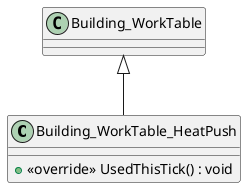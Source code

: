 @startuml
class Building_WorkTable_HeatPush {
    + <<override>> UsedThisTick() : void
}
Building_WorkTable <|-- Building_WorkTable_HeatPush
@enduml
